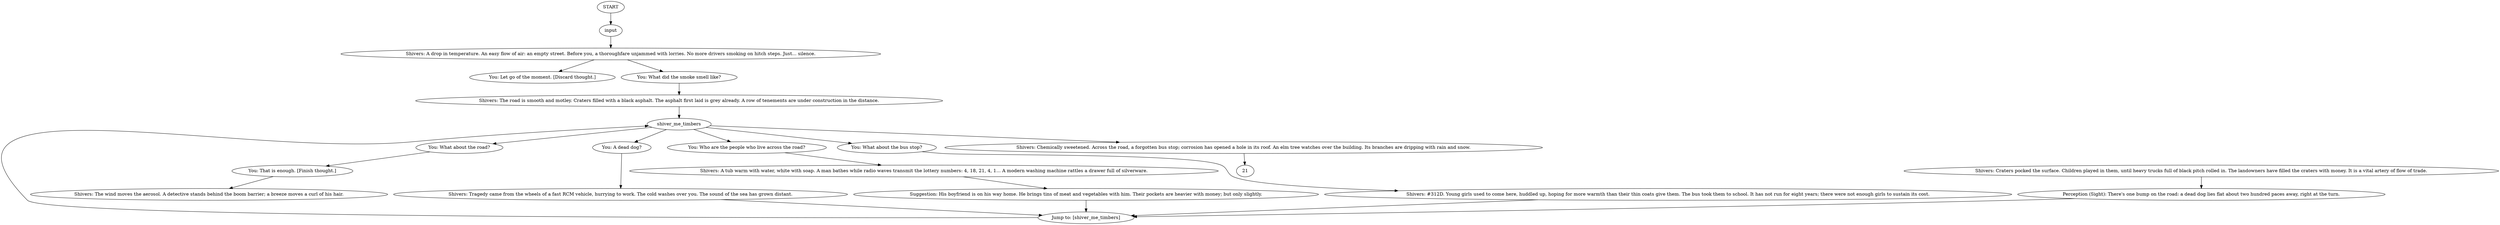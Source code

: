 # COAST ORB / roadsidethought
# Dialogue that comes up as the player walks along the street. Fantasy of the other side of the pavement.
# ==================================================
digraph G {
	  0 [label="START"];
	  1 [label="input"];
	  2 [label="Suggestion: His boyfriend is on his way home. He brings tins of meat and vegetables with him. Their pockets are heavier with money; but only slightly."];
	  3 [label="You: Let go of the moment. [Discard thought.]"];
	  4 [label="Shivers: #312D. Young girls used to come here, huddled up, hoping for more warmth than their thin coats give them. The bus took them to school. It has not run for eight years; there were not enough girls to sustain its cost."];
	  5 [label="You: What did the smoke smell like?"];
	  6 [label="Jump to: [shiver_me_timbers]"];
	  7 [label="You: What about the road?"];
	  8 [label="Shivers: Tragedy came from the wheels of a fast RCM vehicle, hurrying to work. The cold washes over you. The sound of the sea has grown distant."];
	  9 [label="Shivers: A drop in temperature. An easy flow of air: an empty street. Before you, a thoroughfare unjammed with lorries. No more drivers smoking on hitch steps. Just... silence."];
	  10 [label="Shivers: A tub warm with water, white with soap. A man bathes while radio waves transmit the lottery numbers: 4, 18, 21, 4, 1... A modern washing machine rattles a drawer full of silverware."];
	  11 [label="You: A dead dog?"];
	  12 [label="You: Who are the people who live across the road?"];
	  13 [label="Shivers: The wind moves the aerosol. A detective stands behind the boom barrier; a breeze moves a curl of his hair."];
	  14 [label="You: What about the bus stop?"];
	  15 [label="Perception (Sight): There's one bump on the road: a dead dog lies flat about two hundred paces away, right at the turn."];
	  16 [label="shiver_me_timbers"];
	  17 [label="Shivers: Craters pocked the surface. Children played in them, until heavy trucks full of black pitch rolled in. The landowners have filled the craters with money. It is a vital artery of flow of trade."];
	  18 [label="You: That is enough. [Finish thought.]"];
	  19 [label="Shivers: Chemically sweetened. Across the road, a forgotten bus stop; corrosion has opened a hole in its roof. An elm tree watches over the building. Its branches are dripping with rain and snow."];
	  20 [label="Shivers: The road is smooth and motley. Craters filled with a black asphalt. The asphalt first laid is grey already. A row of tenements are under construction in the distance."];
	  0 -> 1
	  1 -> 9
	  2 -> 6
	  4 -> 6
	  5 -> 20
	  6 -> 16
	  7 -> 18
	  8 -> 6
	  9 -> 3
	  9 -> 5
	  10 -> 2
	  11 -> 8
	  12 -> 10
	  14 -> 4
	  15 -> 6
	  16 -> 7
	  16 -> 11
	  16 -> 12
	  16 -> 14
	  16 -> 19
	  17 -> 15
	  18 -> 13
	  19 -> 21
	  20 -> 16
}

